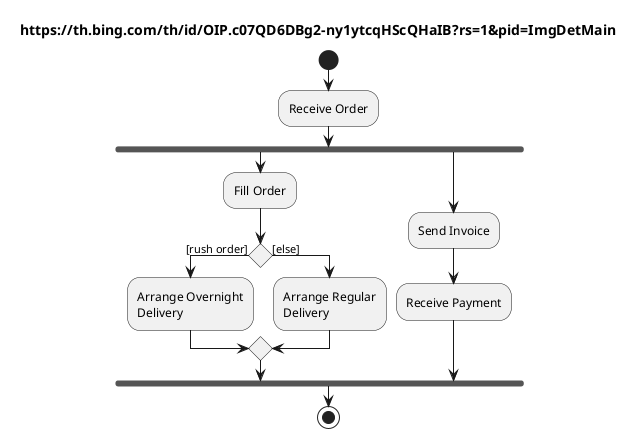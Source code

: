 @startuml
title https://th.bing.com/th/id/OIP.c07QD6DBg2-ny1ytcqHScQHaIB?rs=1&pid=ImgDetMain
start
:Receive Order;
fork
    :Fill Order;
    if () then ([rush order])
        :Arrange Overnight\nDelivery;
    else ([else])
        :Arrange Regular\nDelivery;
    endif
fork again
    :Send Invoice;
    :Receive Payment;
end fork
stop
@enduml